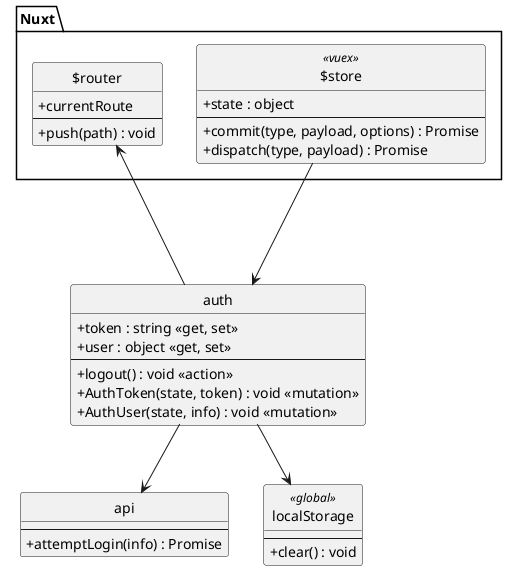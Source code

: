 @startuml UC8-Logout

skinparam shadowing false
skinparam classAttributeIconSize 0
skinparam monochrome true
skinparam backgroundColor transparent
skinparam style strictuml

package Nuxt {
    class $router {
        + currentRoute
        --
        + push(path) : void
    }

    class $store <<vuex>> {
        + state : object
        --
        + commit(type, payload, options) : Promise
        + dispatch(type, payload) : Promise
    }
}

class auth {
    + token : string <<get, set>>
    + user : object <<get, set>>
    --
    + logout() : void <<action>>
    + AuthToken(state, token) : void <<mutation>>
    + AuthUser(state, info) : void <<mutation>>
}
$store ---> auth
auth --> $router

class api {
    --
    + attemptLogin(info) : Promise
}
auth --> api

class localStorage <<global>> {
    --
    + clear() : void
}
auth --> localStorage

@enduml

